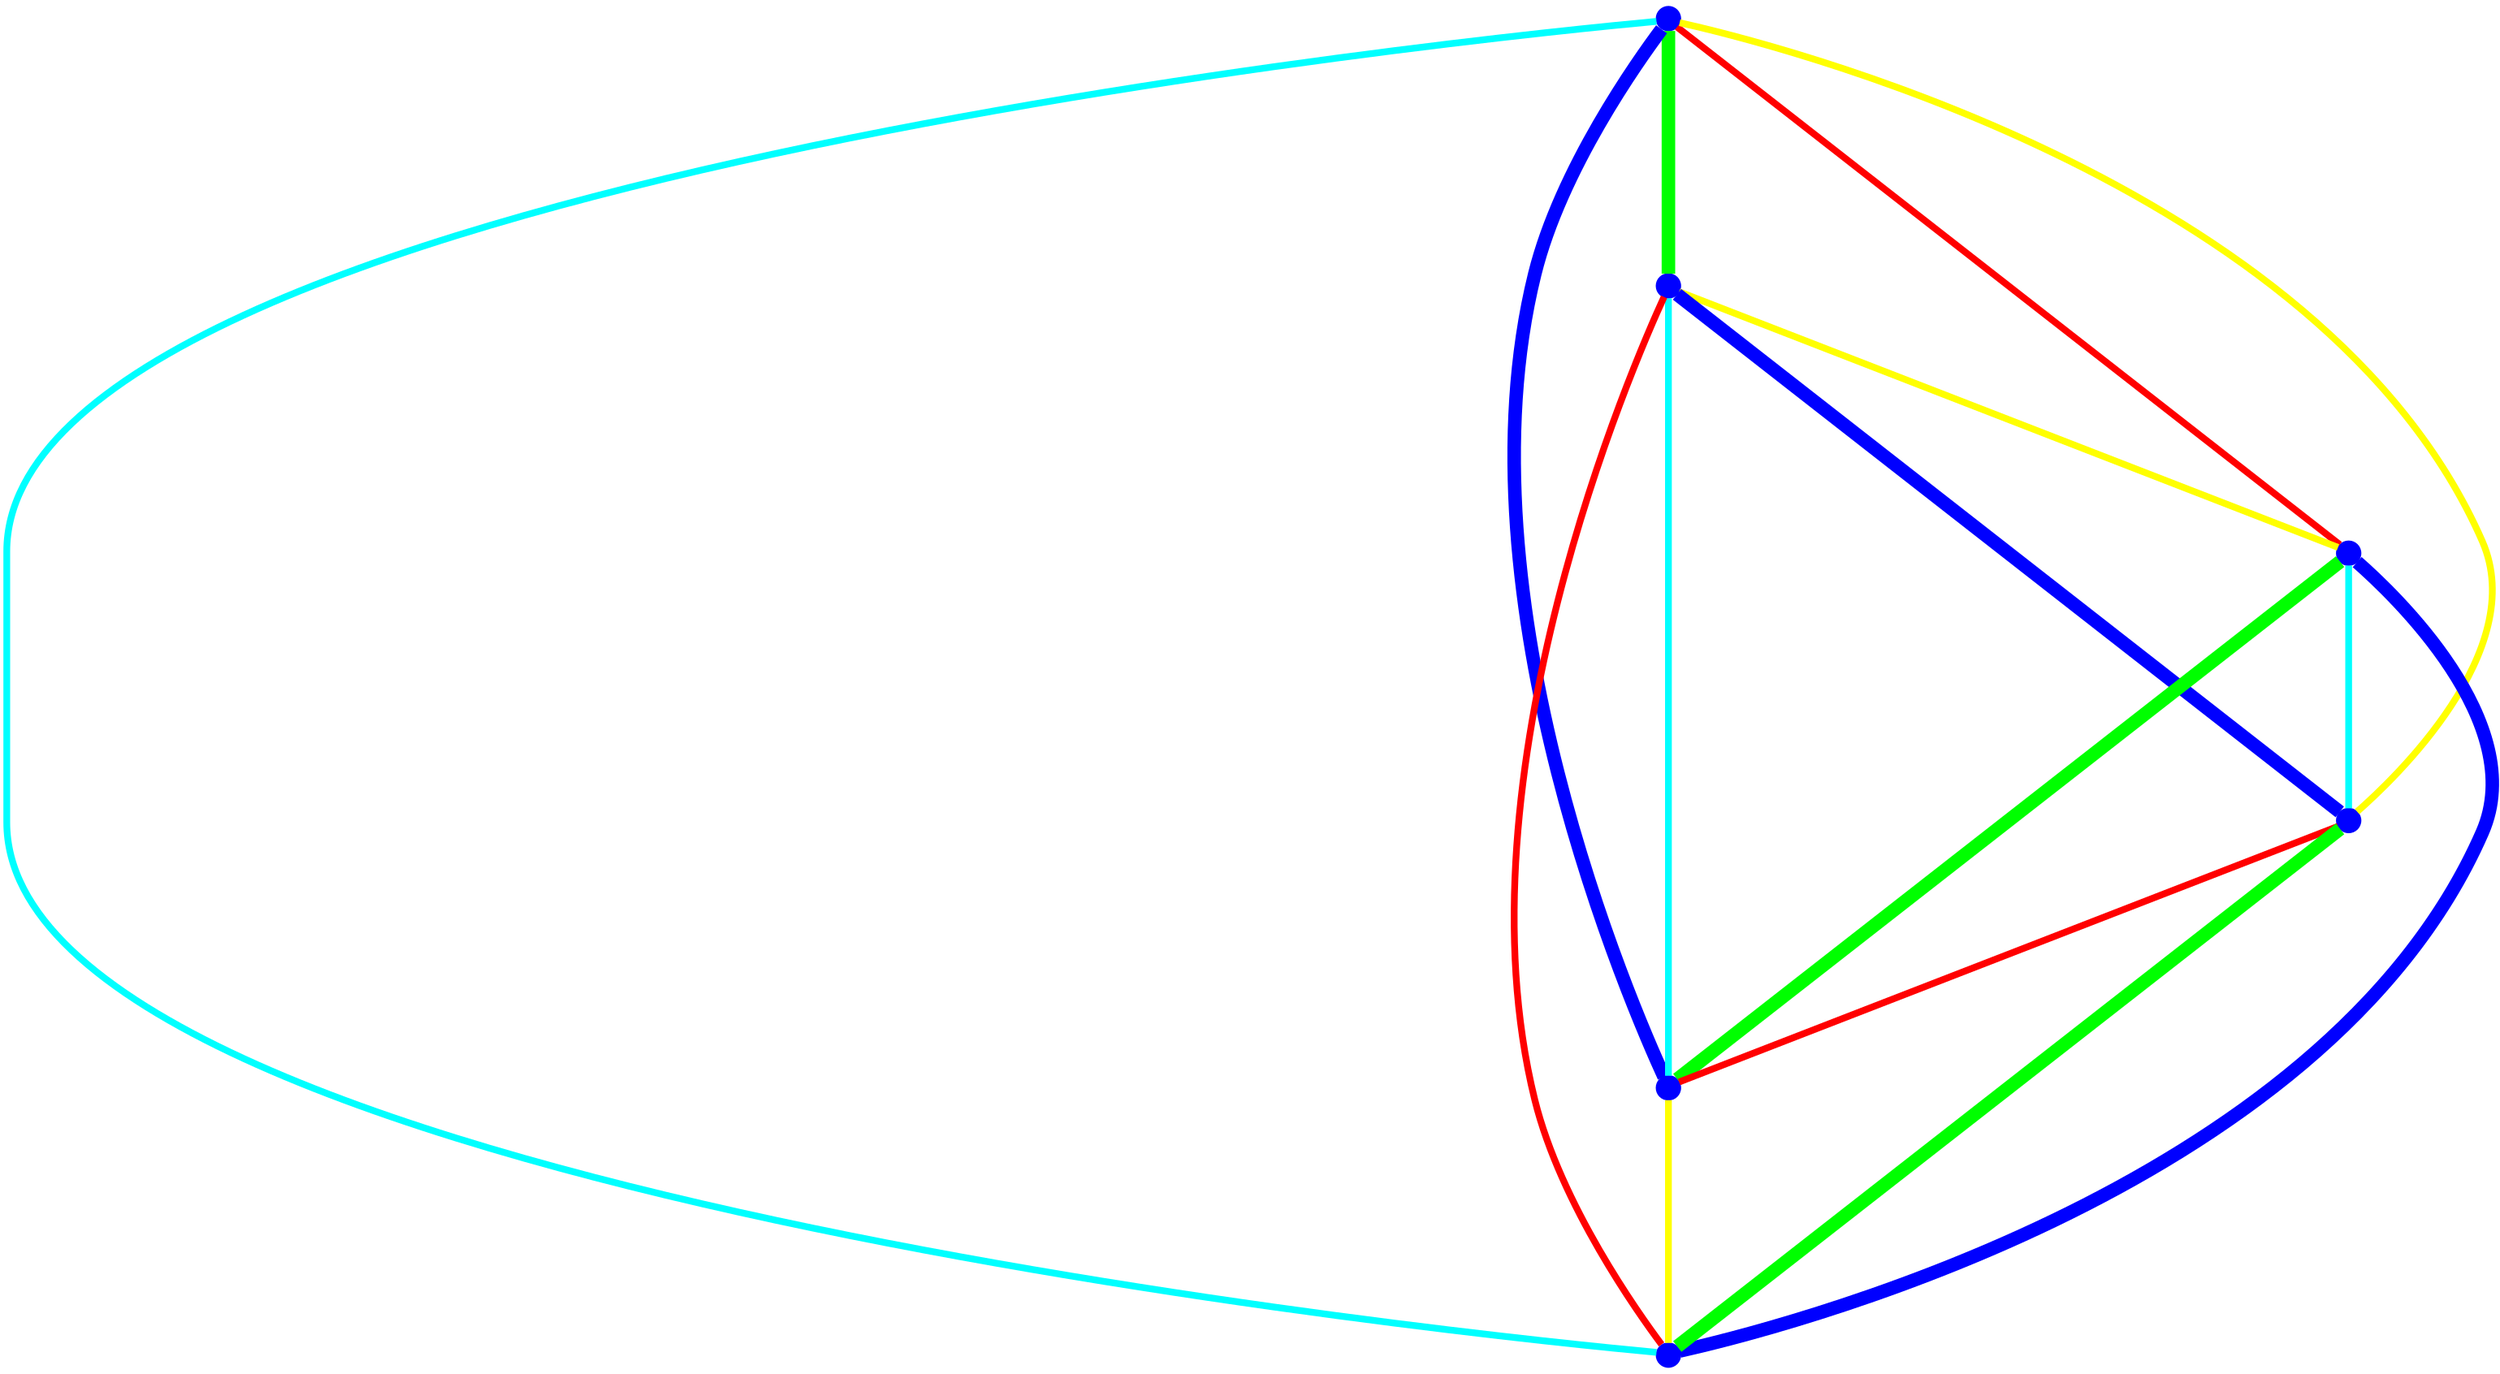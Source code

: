 graph {
ranksep=2
nodesep=2
node [label="" shape=circle style=filled fixedsize=true color=blue fillcolor=blue width=0.2];
"1" -- "2" [style="solid",penwidth="8",color="green"];
"1" -- "3" [style="solid",penwidth="4",color="red"];
"1" -- "4" [style="solid",penwidth="4",color="yellow"];
"1" -- "5" [style="solid",penwidth="8",color="blue"];
"1" -- "6" [style="solid",penwidth="4",color="cyan"];
"2" -- "3" [style="solid",penwidth="4",color="yellow"];
"2" -- "4" [style="solid",penwidth="8",color="blue"];
"2" -- "5" [style="solid",penwidth="4",color="cyan"];
"2" -- "6" [style="solid",penwidth="4",color="red"];
"3" -- "4" [style="solid",penwidth="4",color="cyan"];
"3" -- "5" [style="solid",penwidth="8",color="green"];
"3" -- "6" [style="solid",penwidth="8",color="blue"];
"4" -- "5" [style="solid",penwidth="4",color="red"];
"4" -- "6" [style="solid",penwidth="8",color="green"];
"5" -- "6" [style="solid",penwidth="4",color="yellow"];
}
